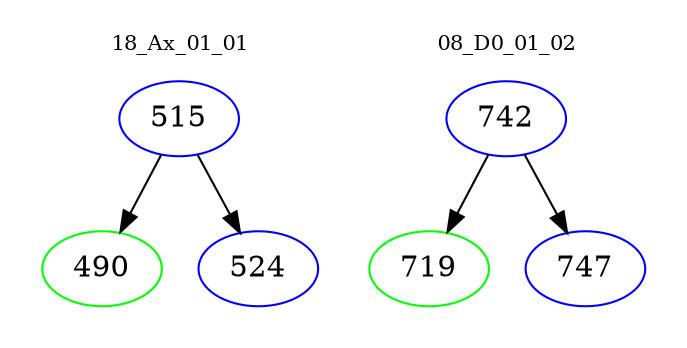 digraph{
subgraph cluster_0 {
color = white
label = "18_Ax_01_01";
fontsize=10;
T0_515 [label="515", color="blue"]
T0_515 -> T0_490 [color="black"]
T0_490 [label="490", color="green"]
T0_515 -> T0_524 [color="black"]
T0_524 [label="524", color="blue"]
}
subgraph cluster_1 {
color = white
label = "08_D0_01_02";
fontsize=10;
T1_742 [label="742", color="blue"]
T1_742 -> T1_719 [color="black"]
T1_719 [label="719", color="green"]
T1_742 -> T1_747 [color="black"]
T1_747 [label="747", color="blue"]
}
}
